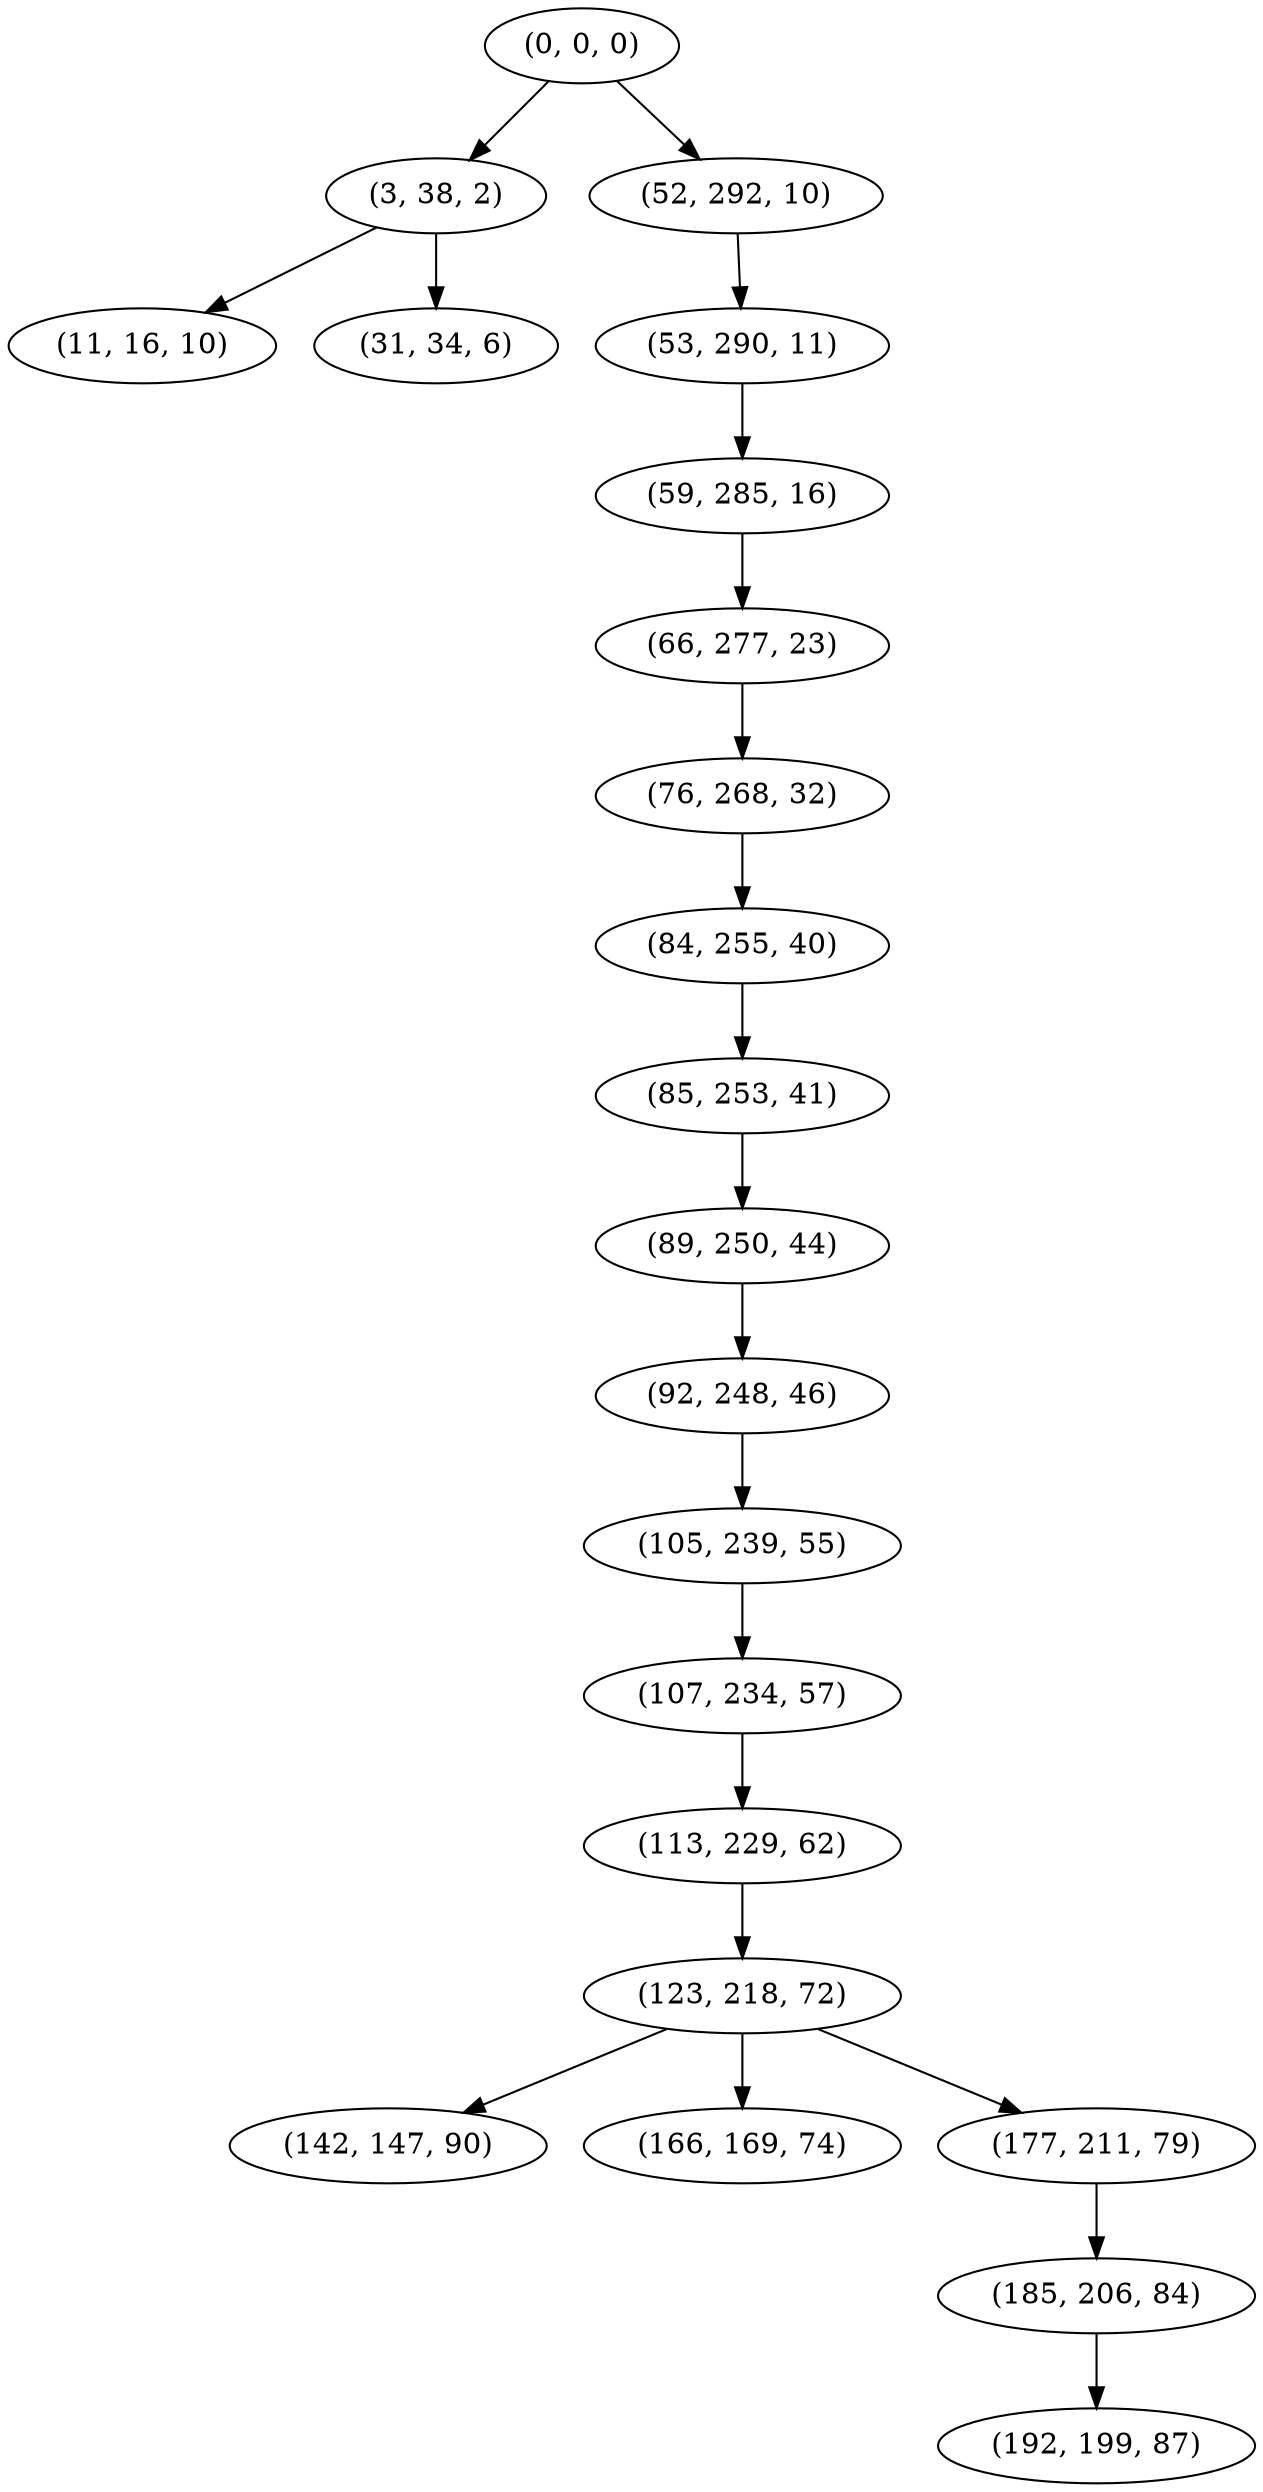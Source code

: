 digraph tree {
    "(0, 0, 0)";
    "(3, 38, 2)";
    "(11, 16, 10)";
    "(31, 34, 6)";
    "(52, 292, 10)";
    "(53, 290, 11)";
    "(59, 285, 16)";
    "(66, 277, 23)";
    "(76, 268, 32)";
    "(84, 255, 40)";
    "(85, 253, 41)";
    "(89, 250, 44)";
    "(92, 248, 46)";
    "(105, 239, 55)";
    "(107, 234, 57)";
    "(113, 229, 62)";
    "(123, 218, 72)";
    "(142, 147, 90)";
    "(166, 169, 74)";
    "(177, 211, 79)";
    "(185, 206, 84)";
    "(192, 199, 87)";
    "(0, 0, 0)" -> "(3, 38, 2)";
    "(0, 0, 0)" -> "(52, 292, 10)";
    "(3, 38, 2)" -> "(11, 16, 10)";
    "(3, 38, 2)" -> "(31, 34, 6)";
    "(52, 292, 10)" -> "(53, 290, 11)";
    "(53, 290, 11)" -> "(59, 285, 16)";
    "(59, 285, 16)" -> "(66, 277, 23)";
    "(66, 277, 23)" -> "(76, 268, 32)";
    "(76, 268, 32)" -> "(84, 255, 40)";
    "(84, 255, 40)" -> "(85, 253, 41)";
    "(85, 253, 41)" -> "(89, 250, 44)";
    "(89, 250, 44)" -> "(92, 248, 46)";
    "(92, 248, 46)" -> "(105, 239, 55)";
    "(105, 239, 55)" -> "(107, 234, 57)";
    "(107, 234, 57)" -> "(113, 229, 62)";
    "(113, 229, 62)" -> "(123, 218, 72)";
    "(123, 218, 72)" -> "(142, 147, 90)";
    "(123, 218, 72)" -> "(166, 169, 74)";
    "(123, 218, 72)" -> "(177, 211, 79)";
    "(177, 211, 79)" -> "(185, 206, 84)";
    "(185, 206, 84)" -> "(192, 199, 87)";
}
